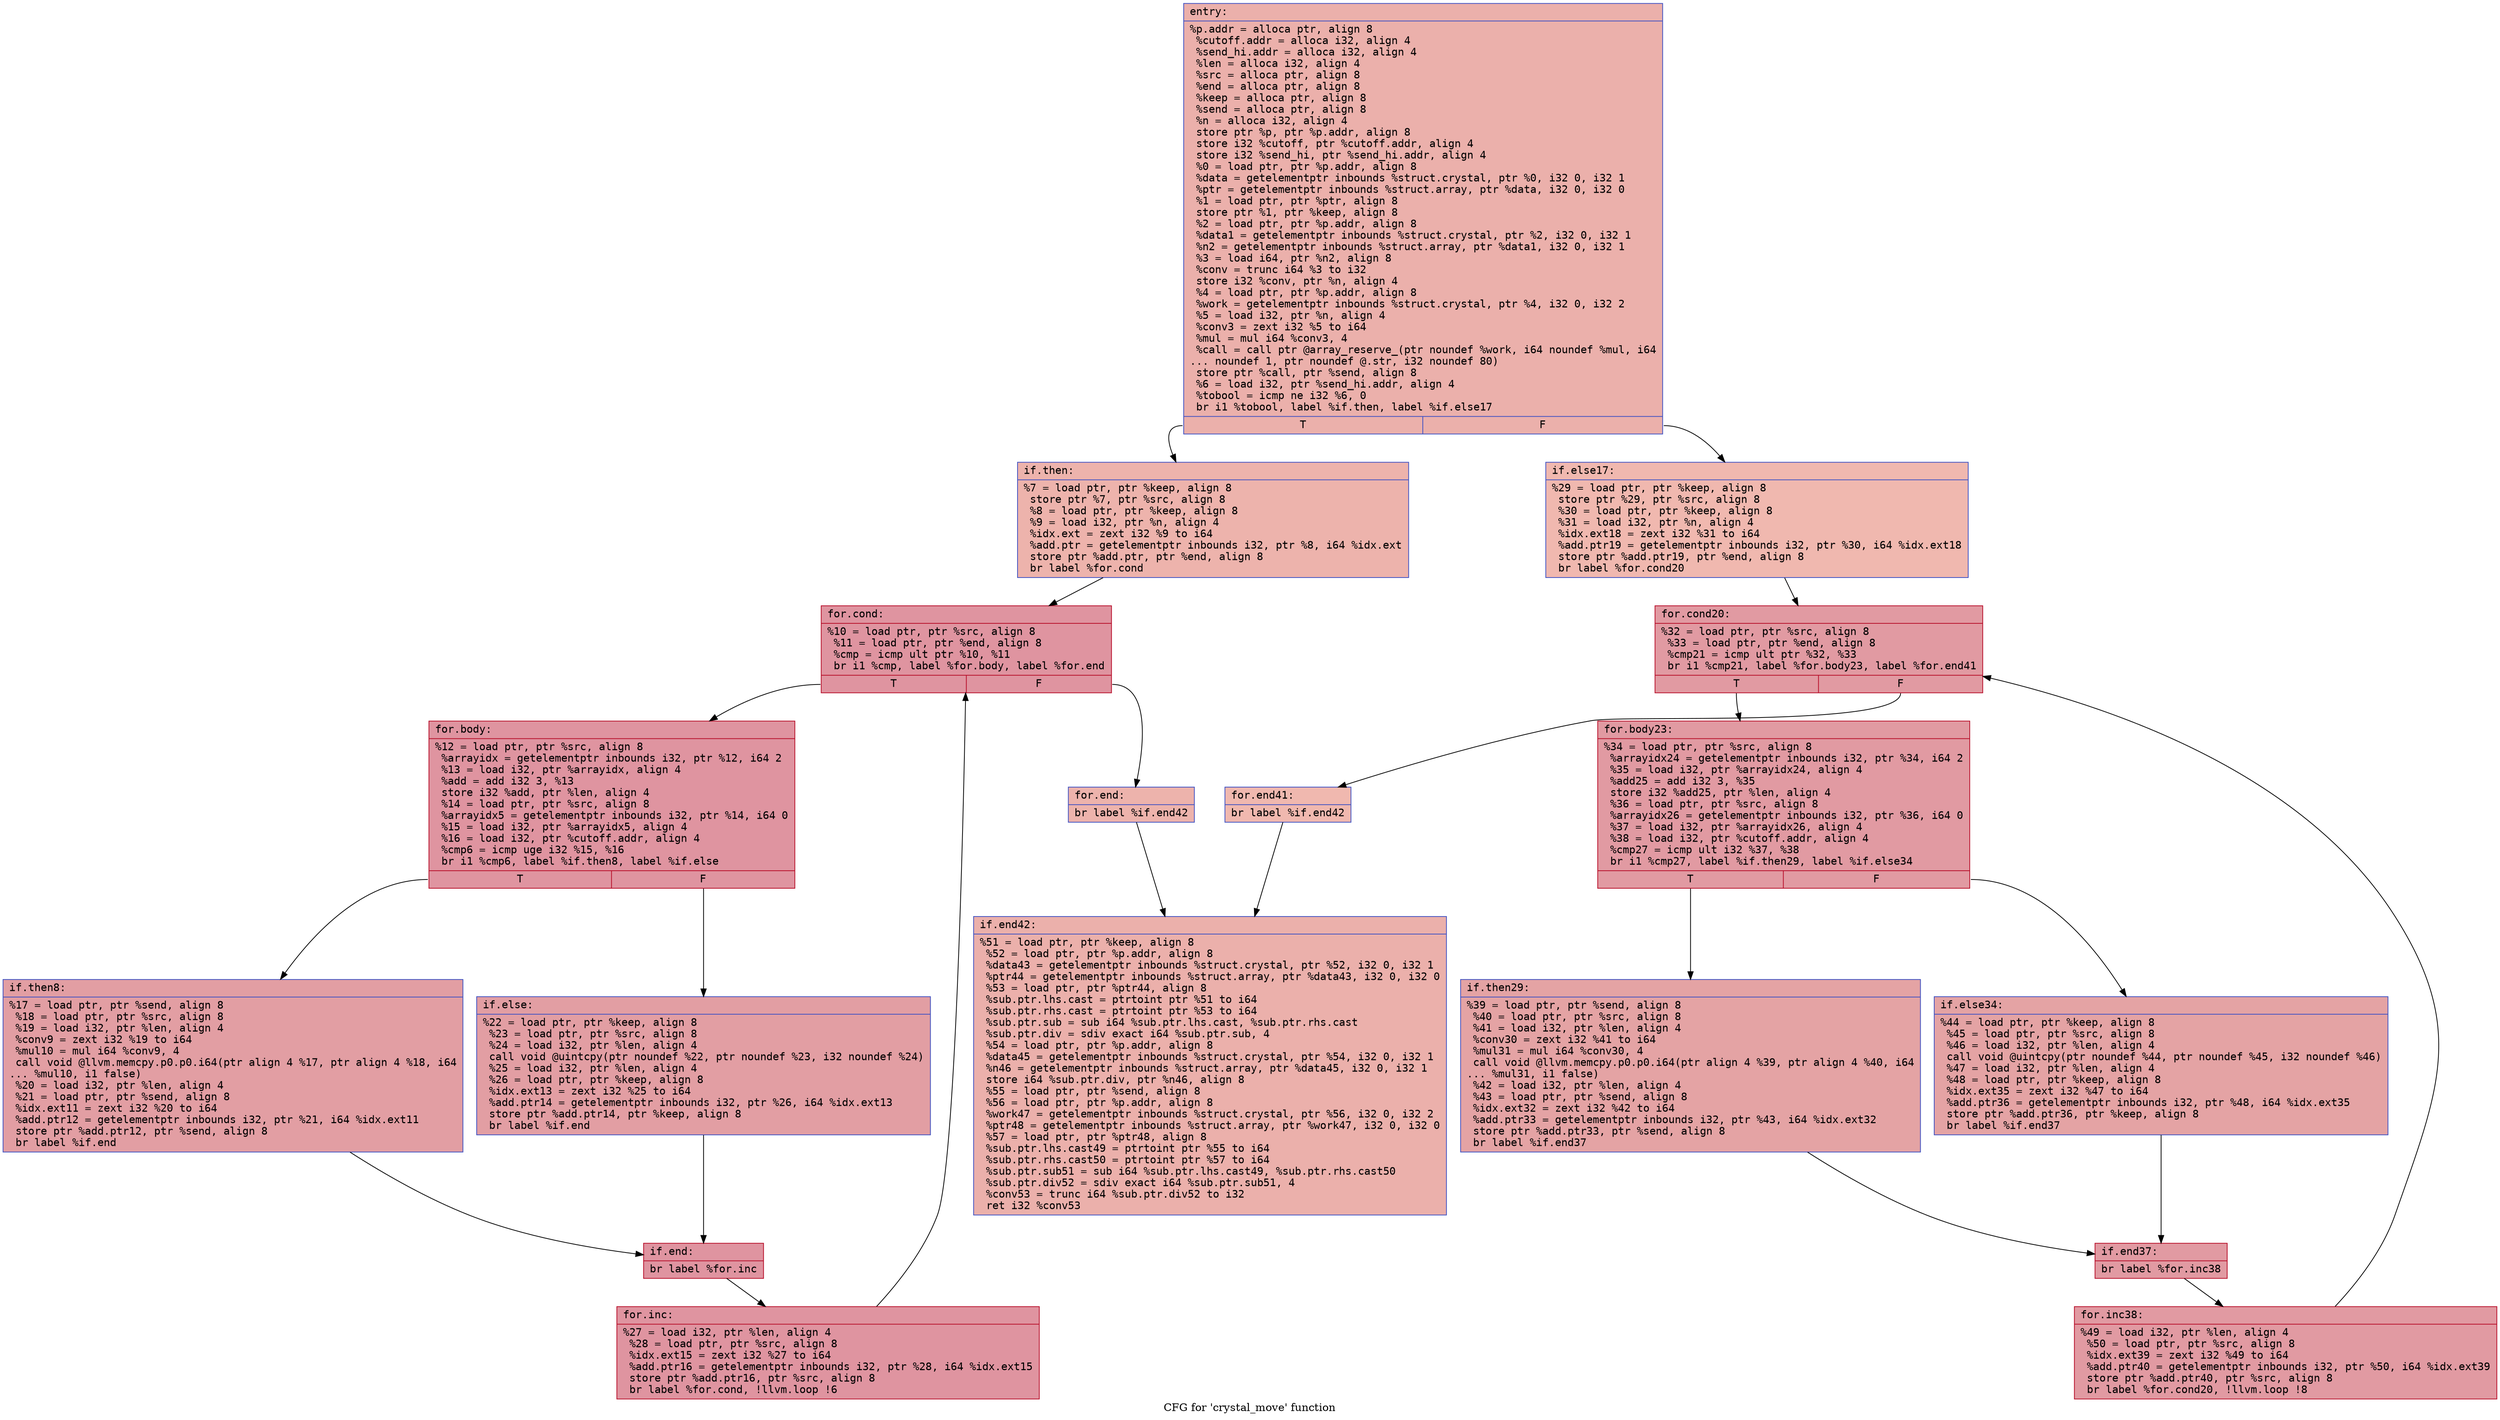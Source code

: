 digraph "CFG for 'crystal_move' function" {
	label="CFG for 'crystal_move' function";

	Node0x559aeb329a70 [shape=record,color="#3d50c3ff", style=filled, fillcolor="#d24b4070" fontname="Courier",label="{entry:\l|  %p.addr = alloca ptr, align 8\l  %cutoff.addr = alloca i32, align 4\l  %send_hi.addr = alloca i32, align 4\l  %len = alloca i32, align 4\l  %src = alloca ptr, align 8\l  %end = alloca ptr, align 8\l  %keep = alloca ptr, align 8\l  %send = alloca ptr, align 8\l  %n = alloca i32, align 4\l  store ptr %p, ptr %p.addr, align 8\l  store i32 %cutoff, ptr %cutoff.addr, align 4\l  store i32 %send_hi, ptr %send_hi.addr, align 4\l  %0 = load ptr, ptr %p.addr, align 8\l  %data = getelementptr inbounds %struct.crystal, ptr %0, i32 0, i32 1\l  %ptr = getelementptr inbounds %struct.array, ptr %data, i32 0, i32 0\l  %1 = load ptr, ptr %ptr, align 8\l  store ptr %1, ptr %keep, align 8\l  %2 = load ptr, ptr %p.addr, align 8\l  %data1 = getelementptr inbounds %struct.crystal, ptr %2, i32 0, i32 1\l  %n2 = getelementptr inbounds %struct.array, ptr %data1, i32 0, i32 1\l  %3 = load i64, ptr %n2, align 8\l  %conv = trunc i64 %3 to i32\l  store i32 %conv, ptr %n, align 4\l  %4 = load ptr, ptr %p.addr, align 8\l  %work = getelementptr inbounds %struct.crystal, ptr %4, i32 0, i32 2\l  %5 = load i32, ptr %n, align 4\l  %conv3 = zext i32 %5 to i64\l  %mul = mul i64 %conv3, 4\l  %call = call ptr @array_reserve_(ptr noundef %work, i64 noundef %mul, i64\l... noundef 1, ptr noundef @.str, i32 noundef 80)\l  store ptr %call, ptr %send, align 8\l  %6 = load i32, ptr %send_hi.addr, align 4\l  %tobool = icmp ne i32 %6, 0\l  br i1 %tobool, label %if.then, label %if.else17\l|{<s0>T|<s1>F}}"];
	Node0x559aeb329a70:s0 -> Node0x559aeb32b230[tooltip="entry -> if.then\nProbability 62.50%" ];
	Node0x559aeb329a70:s1 -> Node0x559aeb32b2a0[tooltip="entry -> if.else17\nProbability 37.50%" ];
	Node0x559aeb32b230 [shape=record,color="#3d50c3ff", style=filled, fillcolor="#d6524470" fontname="Courier",label="{if.then:\l|  %7 = load ptr, ptr %keep, align 8\l  store ptr %7, ptr %src, align 8\l  %8 = load ptr, ptr %keep, align 8\l  %9 = load i32, ptr %n, align 4\l  %idx.ext = zext i32 %9 to i64\l  %add.ptr = getelementptr inbounds i32, ptr %8, i64 %idx.ext\l  store ptr %add.ptr, ptr %end, align 8\l  br label %for.cond\l}"];
	Node0x559aeb32b230 -> Node0x559aeb32bad0[tooltip="if.then -> for.cond\nProbability 100.00%" ];
	Node0x559aeb32bad0 [shape=record,color="#b70d28ff", style=filled, fillcolor="#b70d2870" fontname="Courier",label="{for.cond:\l|  %10 = load ptr, ptr %src, align 8\l  %11 = load ptr, ptr %end, align 8\l  %cmp = icmp ult ptr %10, %11\l  br i1 %cmp, label %for.body, label %for.end\l|{<s0>T|<s1>F}}"];
	Node0x559aeb32bad0:s0 -> Node0x559aeb32bd70[tooltip="for.cond -> for.body\nProbability 96.88%" ];
	Node0x559aeb32bad0:s1 -> Node0x559aeb32bdf0[tooltip="for.cond -> for.end\nProbability 3.12%" ];
	Node0x559aeb32bd70 [shape=record,color="#b70d28ff", style=filled, fillcolor="#b70d2870" fontname="Courier",label="{for.body:\l|  %12 = load ptr, ptr %src, align 8\l  %arrayidx = getelementptr inbounds i32, ptr %12, i64 2\l  %13 = load i32, ptr %arrayidx, align 4\l  %add = add i32 3, %13\l  store i32 %add, ptr %len, align 4\l  %14 = load ptr, ptr %src, align 8\l  %arrayidx5 = getelementptr inbounds i32, ptr %14, i64 0\l  %15 = load i32, ptr %arrayidx5, align 4\l  %16 = load i32, ptr %cutoff.addr, align 4\l  %cmp6 = icmp uge i32 %15, %16\l  br i1 %cmp6, label %if.then8, label %if.else\l|{<s0>T|<s1>F}}"];
	Node0x559aeb32bd70:s0 -> Node0x559aeb32c590[tooltip="for.body -> if.then8\nProbability 50.00%" ];
	Node0x559aeb32bd70:s1 -> Node0x559aeb32c610[tooltip="for.body -> if.else\nProbability 50.00%" ];
	Node0x559aeb32c590 [shape=record,color="#3d50c3ff", style=filled, fillcolor="#be242e70" fontname="Courier",label="{if.then8:\l|  %17 = load ptr, ptr %send, align 8\l  %18 = load ptr, ptr %src, align 8\l  %19 = load i32, ptr %len, align 4\l  %conv9 = zext i32 %19 to i64\l  %mul10 = mul i64 %conv9, 4\l  call void @llvm.memcpy.p0.p0.i64(ptr align 4 %17, ptr align 4 %18, i64\l... %mul10, i1 false)\l  %20 = load i32, ptr %len, align 4\l  %21 = load ptr, ptr %send, align 8\l  %idx.ext11 = zext i32 %20 to i64\l  %add.ptr12 = getelementptr inbounds i32, ptr %21, i64 %idx.ext11\l  store ptr %add.ptr12, ptr %send, align 8\l  br label %if.end\l}"];
	Node0x559aeb32c590 -> Node0x559aeb32cff0[tooltip="if.then8 -> if.end\nProbability 100.00%" ];
	Node0x559aeb32c610 [shape=record,color="#3d50c3ff", style=filled, fillcolor="#be242e70" fontname="Courier",label="{if.else:\l|  %22 = load ptr, ptr %keep, align 8\l  %23 = load ptr, ptr %src, align 8\l  %24 = load i32, ptr %len, align 4\l  call void @uintcpy(ptr noundef %22, ptr noundef %23, i32 noundef %24)\l  %25 = load i32, ptr %len, align 4\l  %26 = load ptr, ptr %keep, align 8\l  %idx.ext13 = zext i32 %25 to i64\l  %add.ptr14 = getelementptr inbounds i32, ptr %26, i64 %idx.ext13\l  store ptr %add.ptr14, ptr %keep, align 8\l  br label %if.end\l}"];
	Node0x559aeb32c610 -> Node0x559aeb32cff0[tooltip="if.else -> if.end\nProbability 100.00%" ];
	Node0x559aeb32cff0 [shape=record,color="#b70d28ff", style=filled, fillcolor="#b70d2870" fontname="Courier",label="{if.end:\l|  br label %for.inc\l}"];
	Node0x559aeb32cff0 -> Node0x559aeb32d720[tooltip="if.end -> for.inc\nProbability 100.00%" ];
	Node0x559aeb32d720 [shape=record,color="#b70d28ff", style=filled, fillcolor="#b70d2870" fontname="Courier",label="{for.inc:\l|  %27 = load i32, ptr %len, align 4\l  %28 = load ptr, ptr %src, align 8\l  %idx.ext15 = zext i32 %27 to i64\l  %add.ptr16 = getelementptr inbounds i32, ptr %28, i64 %idx.ext15\l  store ptr %add.ptr16, ptr %src, align 8\l  br label %for.cond, !llvm.loop !6\l}"];
	Node0x559aeb32d720 -> Node0x559aeb32bad0[tooltip="for.inc -> for.cond\nProbability 100.00%" ];
	Node0x559aeb32bdf0 [shape=record,color="#3d50c3ff", style=filled, fillcolor="#d6524470" fontname="Courier",label="{for.end:\l|  br label %if.end42\l}"];
	Node0x559aeb32bdf0 -> Node0x559aeb32dcb0[tooltip="for.end -> if.end42\nProbability 100.00%" ];
	Node0x559aeb32b2a0 [shape=record,color="#3d50c3ff", style=filled, fillcolor="#dc5d4a70" fontname="Courier",label="{if.else17:\l|  %29 = load ptr, ptr %keep, align 8\l  store ptr %29, ptr %src, align 8\l  %30 = load ptr, ptr %keep, align 8\l  %31 = load i32, ptr %n, align 4\l  %idx.ext18 = zext i32 %31 to i64\l  %add.ptr19 = getelementptr inbounds i32, ptr %30, i64 %idx.ext18\l  store ptr %add.ptr19, ptr %end, align 8\l  br label %for.cond20\l}"];
	Node0x559aeb32b2a0 -> Node0x559aeb32e7f0[tooltip="if.else17 -> for.cond20\nProbability 100.00%" ];
	Node0x559aeb32e7f0 [shape=record,color="#b70d28ff", style=filled, fillcolor="#bb1b2c70" fontname="Courier",label="{for.cond20:\l|  %32 = load ptr, ptr %src, align 8\l  %33 = load ptr, ptr %end, align 8\l  %cmp21 = icmp ult ptr %32, %33\l  br i1 %cmp21, label %for.body23, label %for.end41\l|{<s0>T|<s1>F}}"];
	Node0x559aeb32e7f0:s0 -> Node0x559aeb32ea70[tooltip="for.cond20 -> for.body23\nProbability 96.88%" ];
	Node0x559aeb32e7f0:s1 -> Node0x559aeb32eaf0[tooltip="for.cond20 -> for.end41\nProbability 3.12%" ];
	Node0x559aeb32ea70 [shape=record,color="#b70d28ff", style=filled, fillcolor="#bb1b2c70" fontname="Courier",label="{for.body23:\l|  %34 = load ptr, ptr %src, align 8\l  %arrayidx24 = getelementptr inbounds i32, ptr %34, i64 2\l  %35 = load i32, ptr %arrayidx24, align 4\l  %add25 = add i32 3, %35\l  store i32 %add25, ptr %len, align 4\l  %36 = load ptr, ptr %src, align 8\l  %arrayidx26 = getelementptr inbounds i32, ptr %36, i64 0\l  %37 = load i32, ptr %arrayidx26, align 4\l  %38 = load i32, ptr %cutoff.addr, align 4\l  %cmp27 = icmp ult i32 %37, %38\l  br i1 %cmp27, label %if.then29, label %if.else34\l|{<s0>T|<s1>F}}"];
	Node0x559aeb32ea70:s0 -> Node0x559aeb32f240[tooltip="for.body23 -> if.then29\nProbability 50.00%" ];
	Node0x559aeb32ea70:s1 -> Node0x559aeb32f2c0[tooltip="for.body23 -> if.else34\nProbability 50.00%" ];
	Node0x559aeb32f240 [shape=record,color="#3d50c3ff", style=filled, fillcolor="#c32e3170" fontname="Courier",label="{if.then29:\l|  %39 = load ptr, ptr %send, align 8\l  %40 = load ptr, ptr %src, align 8\l  %41 = load i32, ptr %len, align 4\l  %conv30 = zext i32 %41 to i64\l  %mul31 = mul i64 %conv30, 4\l  call void @llvm.memcpy.p0.p0.i64(ptr align 4 %39, ptr align 4 %40, i64\l... %mul31, i1 false)\l  %42 = load i32, ptr %len, align 4\l  %43 = load ptr, ptr %send, align 8\l  %idx.ext32 = zext i32 %42 to i64\l  %add.ptr33 = getelementptr inbounds i32, ptr %43, i64 %idx.ext32\l  store ptr %add.ptr33, ptr %send, align 8\l  br label %if.end37\l}"];
	Node0x559aeb32f240 -> Node0x559aeb32fbb0[tooltip="if.then29 -> if.end37\nProbability 100.00%" ];
	Node0x559aeb32f2c0 [shape=record,color="#3d50c3ff", style=filled, fillcolor="#c32e3170" fontname="Courier",label="{if.else34:\l|  %44 = load ptr, ptr %keep, align 8\l  %45 = load ptr, ptr %src, align 8\l  %46 = load i32, ptr %len, align 4\l  call void @uintcpy(ptr noundef %44, ptr noundef %45, i32 noundef %46)\l  %47 = load i32, ptr %len, align 4\l  %48 = load ptr, ptr %keep, align 8\l  %idx.ext35 = zext i32 %47 to i64\l  %add.ptr36 = getelementptr inbounds i32, ptr %48, i64 %idx.ext35\l  store ptr %add.ptr36, ptr %keep, align 8\l  br label %if.end37\l}"];
	Node0x559aeb32f2c0 -> Node0x559aeb32fbb0[tooltip="if.else34 -> if.end37\nProbability 100.00%" ];
	Node0x559aeb32fbb0 [shape=record,color="#b70d28ff", style=filled, fillcolor="#bb1b2c70" fontname="Courier",label="{if.end37:\l|  br label %for.inc38\l}"];
	Node0x559aeb32fbb0 -> Node0x559aeb330a00[tooltip="if.end37 -> for.inc38\nProbability 100.00%" ];
	Node0x559aeb330a00 [shape=record,color="#b70d28ff", style=filled, fillcolor="#bb1b2c70" fontname="Courier",label="{for.inc38:\l|  %49 = load i32, ptr %len, align 4\l  %50 = load ptr, ptr %src, align 8\l  %idx.ext39 = zext i32 %49 to i64\l  %add.ptr40 = getelementptr inbounds i32, ptr %50, i64 %idx.ext39\l  store ptr %add.ptr40, ptr %src, align 8\l  br label %for.cond20, !llvm.loop !8\l}"];
	Node0x559aeb330a00 -> Node0x559aeb32e7f0[tooltip="for.inc38 -> for.cond20\nProbability 100.00%" ];
	Node0x559aeb32eaf0 [shape=record,color="#3d50c3ff", style=filled, fillcolor="#dc5d4a70" fontname="Courier",label="{for.end41:\l|  br label %if.end42\l}"];
	Node0x559aeb32eaf0 -> Node0x559aeb32dcb0[tooltip="for.end41 -> if.end42\nProbability 100.00%" ];
	Node0x559aeb32dcb0 [shape=record,color="#3d50c3ff", style=filled, fillcolor="#d24b4070" fontname="Courier",label="{if.end42:\l|  %51 = load ptr, ptr %keep, align 8\l  %52 = load ptr, ptr %p.addr, align 8\l  %data43 = getelementptr inbounds %struct.crystal, ptr %52, i32 0, i32 1\l  %ptr44 = getelementptr inbounds %struct.array, ptr %data43, i32 0, i32 0\l  %53 = load ptr, ptr %ptr44, align 8\l  %sub.ptr.lhs.cast = ptrtoint ptr %51 to i64\l  %sub.ptr.rhs.cast = ptrtoint ptr %53 to i64\l  %sub.ptr.sub = sub i64 %sub.ptr.lhs.cast, %sub.ptr.rhs.cast\l  %sub.ptr.div = sdiv exact i64 %sub.ptr.sub, 4\l  %54 = load ptr, ptr %p.addr, align 8\l  %data45 = getelementptr inbounds %struct.crystal, ptr %54, i32 0, i32 1\l  %n46 = getelementptr inbounds %struct.array, ptr %data45, i32 0, i32 1\l  store i64 %sub.ptr.div, ptr %n46, align 8\l  %55 = load ptr, ptr %send, align 8\l  %56 = load ptr, ptr %p.addr, align 8\l  %work47 = getelementptr inbounds %struct.crystal, ptr %56, i32 0, i32 2\l  %ptr48 = getelementptr inbounds %struct.array, ptr %work47, i32 0, i32 0\l  %57 = load ptr, ptr %ptr48, align 8\l  %sub.ptr.lhs.cast49 = ptrtoint ptr %55 to i64\l  %sub.ptr.rhs.cast50 = ptrtoint ptr %57 to i64\l  %sub.ptr.sub51 = sub i64 %sub.ptr.lhs.cast49, %sub.ptr.rhs.cast50\l  %sub.ptr.div52 = sdiv exact i64 %sub.ptr.sub51, 4\l  %conv53 = trunc i64 %sub.ptr.div52 to i32\l  ret i32 %conv53\l}"];
}
